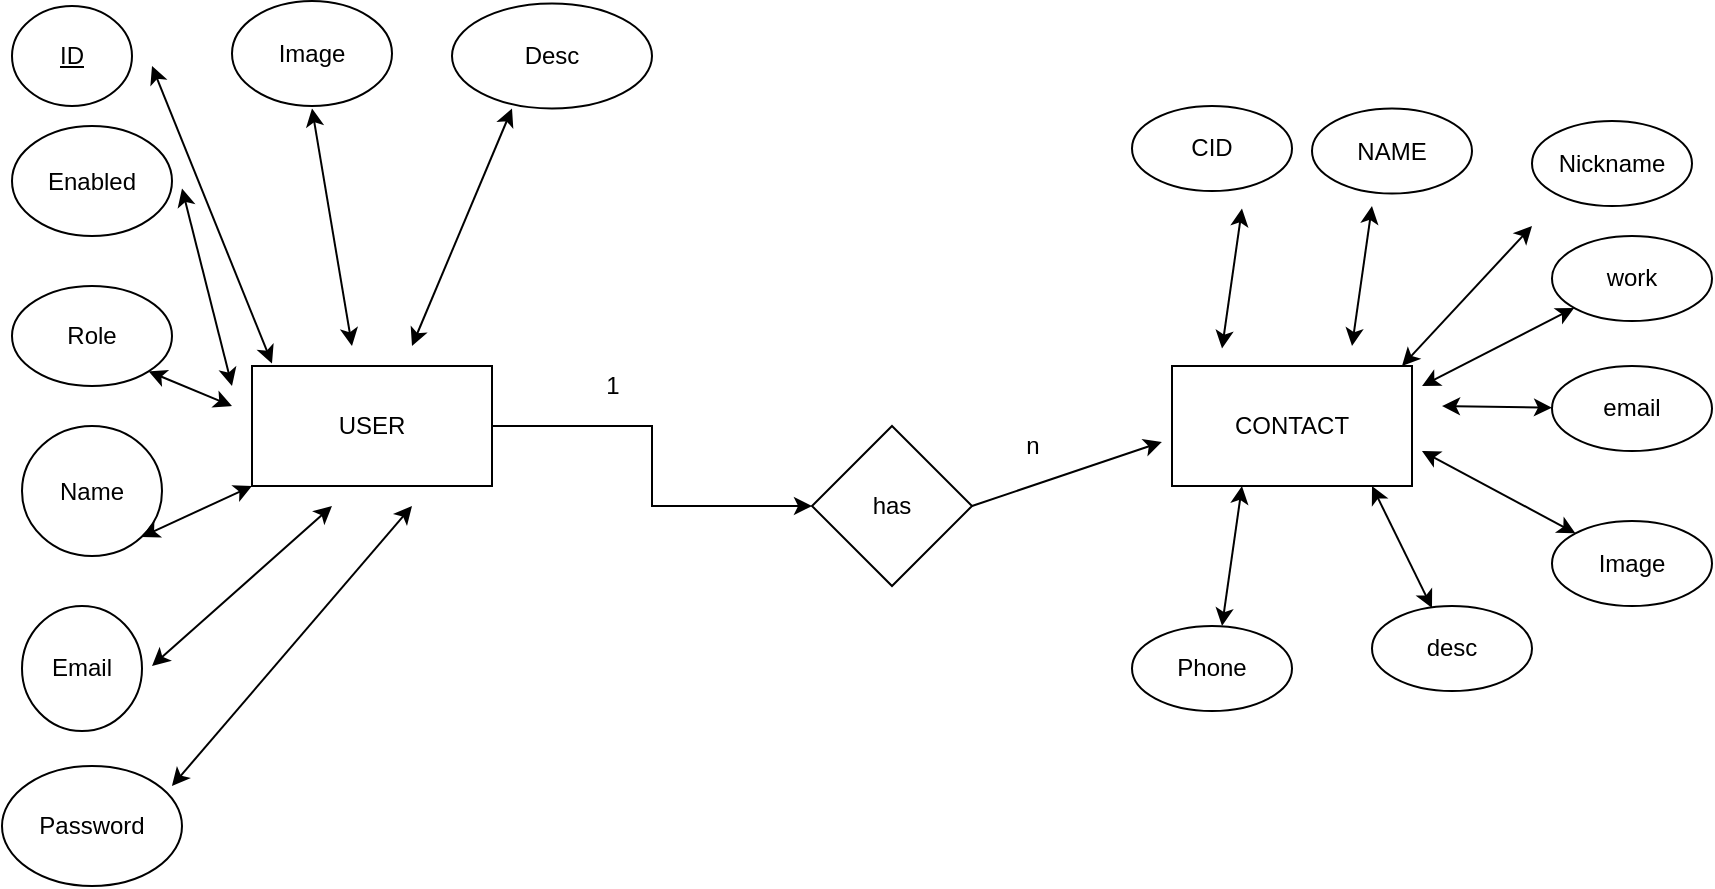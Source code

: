<mxfile version="14.4.2" type="device"><diagram id="XiXArRzmYguC3ZU3D4ZC" name="Page-1"><mxGraphModel dx="1718" dy="1579" grid="1" gridSize="10" guides="1" tooltips="1" connect="1" arrows="1" fold="1" page="1" pageScale="1" pageWidth="850" pageHeight="1100" math="0" shadow="0"><root><mxCell id="0"/><mxCell id="1" parent="0"/><mxCell id="0XhYNCKeqMxh3g97kzs6-1" value="CONTACT" style="rounded=0;whiteSpace=wrap;html=1;" vertex="1" parent="1"><mxGeometry x="560" y="180" width="120" height="60" as="geometry"/></mxCell><mxCell id="0XhYNCKeqMxh3g97kzs6-40" style="edgeStyle=orthogonalEdgeStyle;rounded=0;orthogonalLoop=1;jettySize=auto;html=1;exitX=1;exitY=0.5;exitDx=0;exitDy=0;" edge="1" parent="1" source="0XhYNCKeqMxh3g97kzs6-2" target="0XhYNCKeqMxh3g97kzs6-38"><mxGeometry relative="1" as="geometry"/></mxCell><mxCell id="0XhYNCKeqMxh3g97kzs6-2" value="USER" style="rounded=0;whiteSpace=wrap;html=1;" vertex="1" parent="1"><mxGeometry x="100" y="180" width="120" height="60" as="geometry"/></mxCell><mxCell id="0XhYNCKeqMxh3g97kzs6-3" value="&lt;u&gt;ID&lt;/u&gt;" style="ellipse;whiteSpace=wrap;html=1;" vertex="1" parent="1"><mxGeometry x="-20" width="60" height="50" as="geometry"/></mxCell><mxCell id="0XhYNCKeqMxh3g97kzs6-4" value="Name" style="ellipse;whiteSpace=wrap;html=1;" vertex="1" parent="1"><mxGeometry x="-15" y="210" width="70" height="65" as="geometry"/></mxCell><mxCell id="0XhYNCKeqMxh3g97kzs6-5" value="Email" style="ellipse;whiteSpace=wrap;html=1;" vertex="1" parent="1"><mxGeometry x="-15" y="300" width="60" height="62.5" as="geometry"/></mxCell><mxCell id="0XhYNCKeqMxh3g97kzs6-6" value="Role" style="ellipse;whiteSpace=wrap;html=1;" vertex="1" parent="1"><mxGeometry x="-20" y="140" width="80" height="50" as="geometry"/></mxCell><mxCell id="0XhYNCKeqMxh3g97kzs6-7" value="Password" style="ellipse;whiteSpace=wrap;html=1;" vertex="1" parent="1"><mxGeometry x="-25" y="380" width="90" height="60" as="geometry"/></mxCell><mxCell id="0XhYNCKeqMxh3g97kzs6-8" value="Desc" style="ellipse;whiteSpace=wrap;html=1;" vertex="1" parent="1"><mxGeometry x="200" y="-1.25" width="100" height="52.5" as="geometry"/></mxCell><mxCell id="0XhYNCKeqMxh3g97kzs6-9" value="Image" style="ellipse;whiteSpace=wrap;html=1;" vertex="1" parent="1"><mxGeometry x="90" y="-2.5" width="80" height="52.5" as="geometry"/></mxCell><mxCell id="0XhYNCKeqMxh3g97kzs6-10" value="Phone" style="ellipse;whiteSpace=wrap;html=1;" vertex="1" parent="1"><mxGeometry x="540" y="310" width="80" height="42.5" as="geometry"/></mxCell><mxCell id="0XhYNCKeqMxh3g97kzs6-11" value="Enabled" style="ellipse;whiteSpace=wrap;html=1;" vertex="1" parent="1"><mxGeometry x="-20" y="60" width="80" height="55" as="geometry"/></mxCell><mxCell id="0XhYNCKeqMxh3g97kzs6-12" value="" style="endArrow=classic;startArrow=classic;html=1;" edge="1" parent="1"><mxGeometry width="50" height="50" relative="1" as="geometry"><mxPoint x="180" y="170" as="sourcePoint"/><mxPoint x="230" y="51.25" as="targetPoint"/></mxGeometry></mxCell><mxCell id="0XhYNCKeqMxh3g97kzs6-13" value="" style="endArrow=classic;startArrow=classic;html=1;" edge="1" parent="1"><mxGeometry width="50" height="50" relative="1" as="geometry"><mxPoint x="90" y="190" as="sourcePoint"/><mxPoint x="65" y="91.25" as="targetPoint"/></mxGeometry></mxCell><mxCell id="0XhYNCKeqMxh3g97kzs6-14" value="" style="endArrow=classic;startArrow=classic;html=1;entryX=1;entryY=1;entryDx=0;entryDy=0;" edge="1" parent="1" target="0XhYNCKeqMxh3g97kzs6-6"><mxGeometry width="50" height="50" relative="1" as="geometry"><mxPoint x="90" y="200" as="sourcePoint"/><mxPoint x="65" y="121.25" as="targetPoint"/></mxGeometry></mxCell><mxCell id="0XhYNCKeqMxh3g97kzs6-15" value="" style="endArrow=classic;startArrow=classic;html=1;" edge="1" parent="1"><mxGeometry width="50" height="50" relative="1" as="geometry"><mxPoint x="150" y="170" as="sourcePoint"/><mxPoint x="130" y="51.25" as="targetPoint"/></mxGeometry></mxCell><mxCell id="0XhYNCKeqMxh3g97kzs6-16" value="" style="endArrow=classic;startArrow=classic;html=1;entryX=0;entryY=1;entryDx=0;entryDy=0;exitX=1;exitY=1;exitDx=0;exitDy=0;" edge="1" parent="1" source="0XhYNCKeqMxh3g97kzs6-4" target="0XhYNCKeqMxh3g97kzs6-2"><mxGeometry width="50" height="50" relative="1" as="geometry"><mxPoint x="90" y="278.75" as="sourcePoint"/><mxPoint x="70" y="160" as="targetPoint"/></mxGeometry></mxCell><mxCell id="0XhYNCKeqMxh3g97kzs6-20" value="" style="endArrow=classic;startArrow=classic;html=1;" edge="1" parent="1"><mxGeometry width="50" height="50" relative="1" as="geometry"><mxPoint x="110" y="178.75" as="sourcePoint"/><mxPoint x="50" y="30" as="targetPoint"/></mxGeometry></mxCell><mxCell id="0XhYNCKeqMxh3g97kzs6-21" value="" style="endArrow=classic;startArrow=classic;html=1;" edge="1" parent="1"><mxGeometry width="50" height="50" relative="1" as="geometry"><mxPoint x="50" y="330" as="sourcePoint"/><mxPoint x="140" y="250" as="targetPoint"/></mxGeometry></mxCell><mxCell id="0XhYNCKeqMxh3g97kzs6-22" value="" style="endArrow=classic;startArrow=classic;html=1;exitX=0.944;exitY=0.167;exitDx=0;exitDy=0;exitPerimeter=0;" edge="1" parent="1" source="0XhYNCKeqMxh3g97kzs6-7"><mxGeometry width="50" height="50" relative="1" as="geometry"><mxPoint x="100" y="348.75" as="sourcePoint"/><mxPoint x="180" y="250" as="targetPoint"/></mxGeometry></mxCell><mxCell id="0XhYNCKeqMxh3g97kzs6-23" value="desc" style="ellipse;whiteSpace=wrap;html=1;" vertex="1" parent="1"><mxGeometry x="660" y="300" width="80" height="42.5" as="geometry"/></mxCell><mxCell id="0XhYNCKeqMxh3g97kzs6-24" value="Image" style="ellipse;whiteSpace=wrap;html=1;" vertex="1" parent="1"><mxGeometry x="750" y="257.5" width="80" height="42.5" as="geometry"/></mxCell><mxCell id="0XhYNCKeqMxh3g97kzs6-25" value="CID" style="ellipse;whiteSpace=wrap;html=1;" vertex="1" parent="1"><mxGeometry x="540" y="50" width="80" height="42.5" as="geometry"/></mxCell><mxCell id="0XhYNCKeqMxh3g97kzs6-26" value="NAME" style="ellipse;whiteSpace=wrap;html=1;" vertex="1" parent="1"><mxGeometry x="630" y="51.25" width="80" height="42.5" as="geometry"/></mxCell><mxCell id="0XhYNCKeqMxh3g97kzs6-27" value="Nickname" style="ellipse;whiteSpace=wrap;html=1;" vertex="1" parent="1"><mxGeometry x="740" y="57.5" width="80" height="42.5" as="geometry"/></mxCell><mxCell id="0XhYNCKeqMxh3g97kzs6-28" value="work" style="ellipse;whiteSpace=wrap;html=1;" vertex="1" parent="1"><mxGeometry x="750" y="115" width="80" height="42.5" as="geometry"/></mxCell><mxCell id="0XhYNCKeqMxh3g97kzs6-29" value="email" style="ellipse;whiteSpace=wrap;html=1;" vertex="1" parent="1"><mxGeometry x="750" y="180" width="80" height="42.5" as="geometry"/></mxCell><mxCell id="0XhYNCKeqMxh3g97kzs6-30" value="" style="endArrow=classic;startArrow=classic;html=1;" edge="1" parent="1"><mxGeometry width="50" height="50" relative="1" as="geometry"><mxPoint x="675" y="180" as="sourcePoint"/><mxPoint x="740" y="110" as="targetPoint"/></mxGeometry></mxCell><mxCell id="0XhYNCKeqMxh3g97kzs6-31" value="" style="endArrow=classic;startArrow=classic;html=1;" edge="1" parent="1" target="0XhYNCKeqMxh3g97kzs6-28"><mxGeometry width="50" height="50" relative="1" as="geometry"><mxPoint x="685" y="190" as="sourcePoint"/><mxPoint x="750" y="120" as="targetPoint"/></mxGeometry></mxCell><mxCell id="0XhYNCKeqMxh3g97kzs6-32" value="" style="endArrow=classic;startArrow=classic;html=1;" edge="1" parent="1" target="0XhYNCKeqMxh3g97kzs6-29"><mxGeometry width="50" height="50" relative="1" as="geometry"><mxPoint x="695" y="200" as="sourcePoint"/><mxPoint x="771.002" y="160.887" as="targetPoint"/></mxGeometry></mxCell><mxCell id="0XhYNCKeqMxh3g97kzs6-33" value="" style="endArrow=classic;startArrow=classic;html=1;" edge="1" parent="1" target="0XhYNCKeqMxh3g97kzs6-24"><mxGeometry width="50" height="50" relative="1" as="geometry"><mxPoint x="684.99" y="222.5" as="sourcePoint"/><mxPoint x="739.998" y="223.329" as="targetPoint"/></mxGeometry></mxCell><mxCell id="0XhYNCKeqMxh3g97kzs6-34" value="" style="endArrow=classic;startArrow=classic;html=1;" edge="1" parent="1"><mxGeometry width="50" height="50" relative="1" as="geometry"><mxPoint x="660" y="100" as="sourcePoint"/><mxPoint x="650" y="170" as="targetPoint"/></mxGeometry></mxCell><mxCell id="0XhYNCKeqMxh3g97kzs6-35" value="" style="endArrow=classic;startArrow=classic;html=1;" edge="1" parent="1"><mxGeometry width="50" height="50" relative="1" as="geometry"><mxPoint x="595" y="101.25" as="sourcePoint"/><mxPoint x="585" y="171.25" as="targetPoint"/></mxGeometry></mxCell><mxCell id="0XhYNCKeqMxh3g97kzs6-36" value="" style="endArrow=classic;startArrow=classic;html=1;" edge="1" parent="1"><mxGeometry width="50" height="50" relative="1" as="geometry"><mxPoint x="595" y="240" as="sourcePoint"/><mxPoint x="585" y="310" as="targetPoint"/></mxGeometry></mxCell><mxCell id="0XhYNCKeqMxh3g97kzs6-37" value="" style="endArrow=classic;startArrow=classic;html=1;entryX=0.375;entryY=0.024;entryDx=0;entryDy=0;entryPerimeter=0;" edge="1" parent="1" target="0XhYNCKeqMxh3g97kzs6-23"><mxGeometry width="50" height="50" relative="1" as="geometry"><mxPoint x="660" y="240" as="sourcePoint"/><mxPoint x="650" y="310" as="targetPoint"/></mxGeometry></mxCell><mxCell id="0XhYNCKeqMxh3g97kzs6-38" value="has" style="rhombus;whiteSpace=wrap;html=1;" vertex="1" parent="1"><mxGeometry x="380" y="210" width="80" height="80" as="geometry"/></mxCell><mxCell id="0XhYNCKeqMxh3g97kzs6-44" value="1" style="text;html=1;align=center;verticalAlign=middle;resizable=0;points=[];autosize=1;" vertex="1" parent="1"><mxGeometry x="270" y="180" width="20" height="20" as="geometry"/></mxCell><mxCell id="0XhYNCKeqMxh3g97kzs6-45" value="" style="endArrow=classic;html=1;entryX=-0.042;entryY=0.633;entryDx=0;entryDy=0;entryPerimeter=0;exitX=1;exitY=0.5;exitDx=0;exitDy=0;" edge="1" parent="1" source="0XhYNCKeqMxh3g97kzs6-38" target="0XhYNCKeqMxh3g97kzs6-1"><mxGeometry width="50" height="50" relative="1" as="geometry"><mxPoint x="450" y="250" as="sourcePoint"/><mxPoint x="500" y="200" as="targetPoint"/></mxGeometry></mxCell><mxCell id="0XhYNCKeqMxh3g97kzs6-46" value="n" style="text;html=1;align=center;verticalAlign=middle;resizable=0;points=[];autosize=1;" vertex="1" parent="1"><mxGeometry x="480" y="210" width="20" height="20" as="geometry"/></mxCell></root></mxGraphModel></diagram></mxfile>